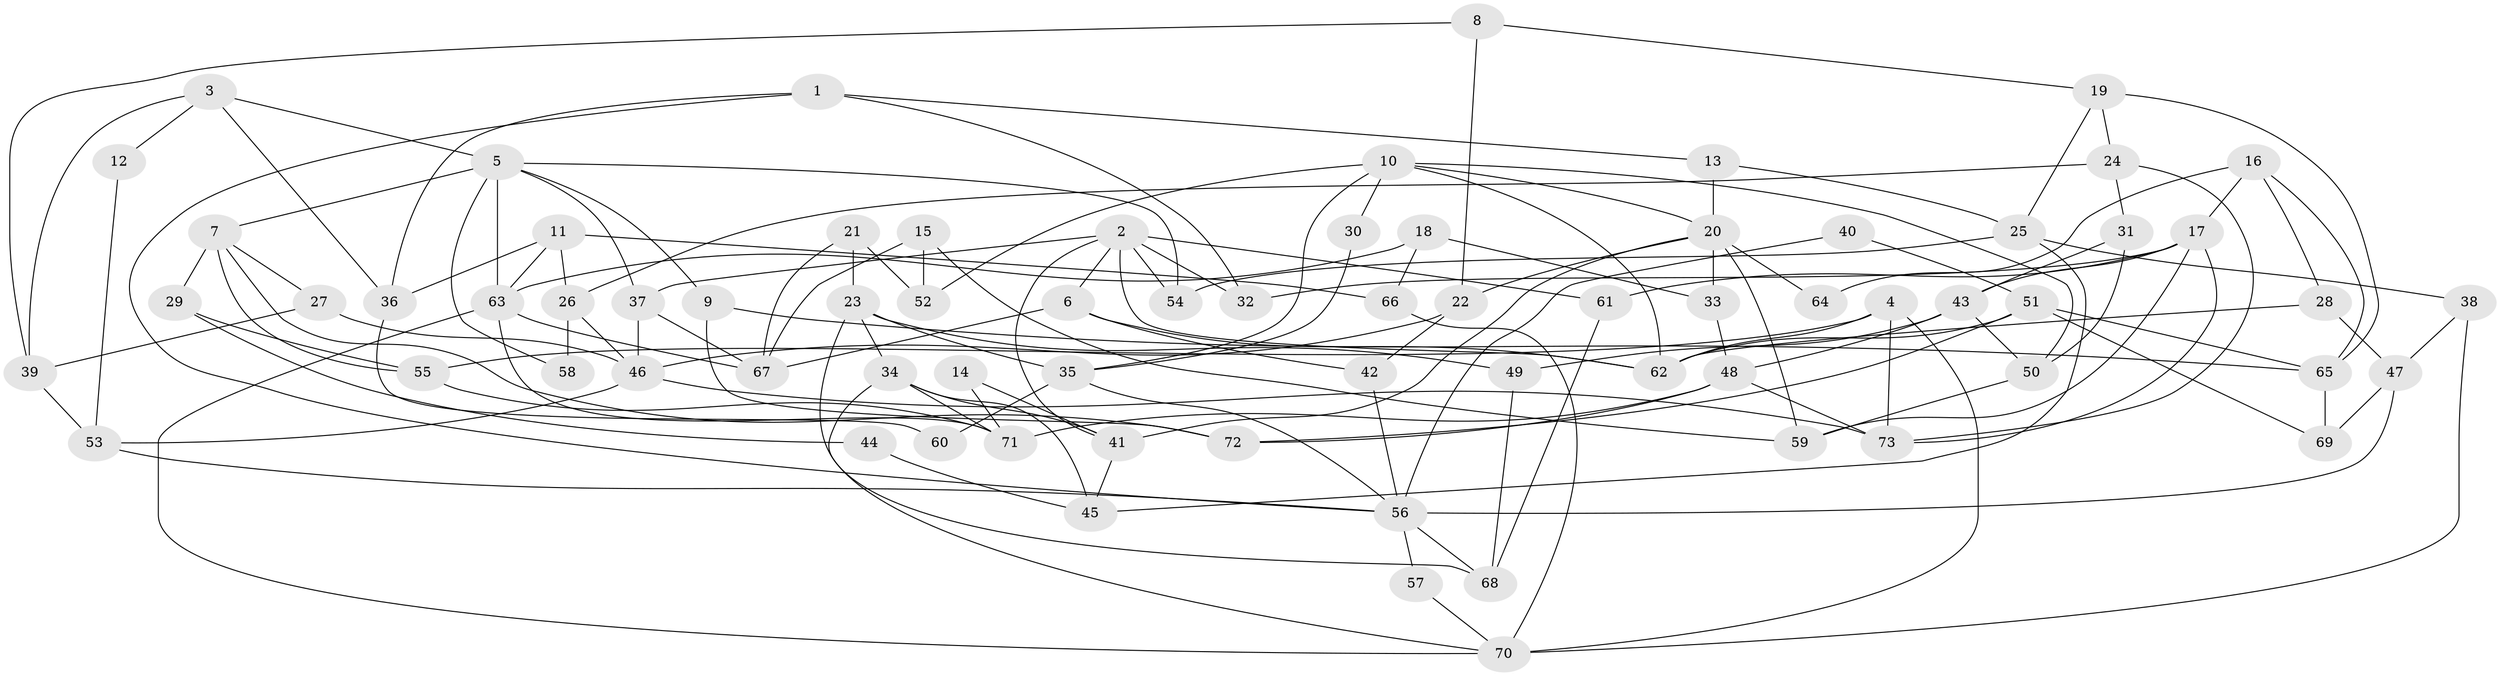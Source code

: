 // Generated by graph-tools (version 1.1) at 2025/26/03/09/25 03:26:10]
// undirected, 73 vertices, 146 edges
graph export_dot {
graph [start="1"]
  node [color=gray90,style=filled];
  1;
  2;
  3;
  4;
  5;
  6;
  7;
  8;
  9;
  10;
  11;
  12;
  13;
  14;
  15;
  16;
  17;
  18;
  19;
  20;
  21;
  22;
  23;
  24;
  25;
  26;
  27;
  28;
  29;
  30;
  31;
  32;
  33;
  34;
  35;
  36;
  37;
  38;
  39;
  40;
  41;
  42;
  43;
  44;
  45;
  46;
  47;
  48;
  49;
  50;
  51;
  52;
  53;
  54;
  55;
  56;
  57;
  58;
  59;
  60;
  61;
  62;
  63;
  64;
  65;
  66;
  67;
  68;
  69;
  70;
  71;
  72;
  73;
  1 -- 32;
  1 -- 13;
  1 -- 36;
  1 -- 56;
  2 -- 41;
  2 -- 6;
  2 -- 32;
  2 -- 37;
  2 -- 54;
  2 -- 61;
  2 -- 62;
  3 -- 39;
  3 -- 5;
  3 -- 12;
  3 -- 36;
  4 -- 70;
  4 -- 62;
  4 -- 55;
  4 -- 73;
  5 -- 63;
  5 -- 9;
  5 -- 7;
  5 -- 37;
  5 -- 54;
  5 -- 58;
  6 -- 67;
  6 -- 62;
  6 -- 42;
  7 -- 27;
  7 -- 29;
  7 -- 55;
  7 -- 72;
  8 -- 19;
  8 -- 22;
  8 -- 39;
  9 -- 72;
  9 -- 65;
  10 -- 35;
  10 -- 20;
  10 -- 30;
  10 -- 50;
  10 -- 52;
  10 -- 62;
  11 -- 36;
  11 -- 26;
  11 -- 63;
  11 -- 66;
  12 -- 53;
  13 -- 25;
  13 -- 20;
  14 -- 41;
  14 -- 71;
  15 -- 52;
  15 -- 59;
  15 -- 67;
  16 -- 17;
  16 -- 65;
  16 -- 28;
  16 -- 64;
  17 -- 43;
  17 -- 73;
  17 -- 32;
  17 -- 59;
  17 -- 61;
  18 -- 66;
  18 -- 63;
  18 -- 33;
  19 -- 25;
  19 -- 65;
  19 -- 24;
  20 -- 22;
  20 -- 59;
  20 -- 33;
  20 -- 41;
  20 -- 64;
  21 -- 67;
  21 -- 23;
  21 -- 52;
  22 -- 46;
  22 -- 42;
  23 -- 68;
  23 -- 49;
  23 -- 34;
  23 -- 35;
  24 -- 73;
  24 -- 26;
  24 -- 31;
  25 -- 45;
  25 -- 54;
  25 -- 38;
  26 -- 46;
  26 -- 58;
  27 -- 39;
  27 -- 46;
  28 -- 62;
  28 -- 47;
  29 -- 55;
  29 -- 44;
  30 -- 35;
  31 -- 50;
  31 -- 43;
  33 -- 48;
  34 -- 71;
  34 -- 41;
  34 -- 45;
  34 -- 70;
  35 -- 56;
  35 -- 60;
  36 -- 60;
  37 -- 46;
  37 -- 67;
  38 -- 70;
  38 -- 47;
  39 -- 53;
  40 -- 56;
  40 -- 51;
  41 -- 45;
  42 -- 56;
  43 -- 48;
  43 -- 49;
  43 -- 50;
  44 -- 45;
  46 -- 73;
  46 -- 53;
  47 -- 56;
  47 -- 69;
  48 -- 71;
  48 -- 72;
  48 -- 73;
  49 -- 68;
  50 -- 59;
  51 -- 62;
  51 -- 72;
  51 -- 65;
  51 -- 69;
  53 -- 56;
  55 -- 71;
  56 -- 57;
  56 -- 68;
  57 -- 70;
  61 -- 68;
  63 -- 67;
  63 -- 70;
  63 -- 71;
  65 -- 69;
  66 -- 70;
}
